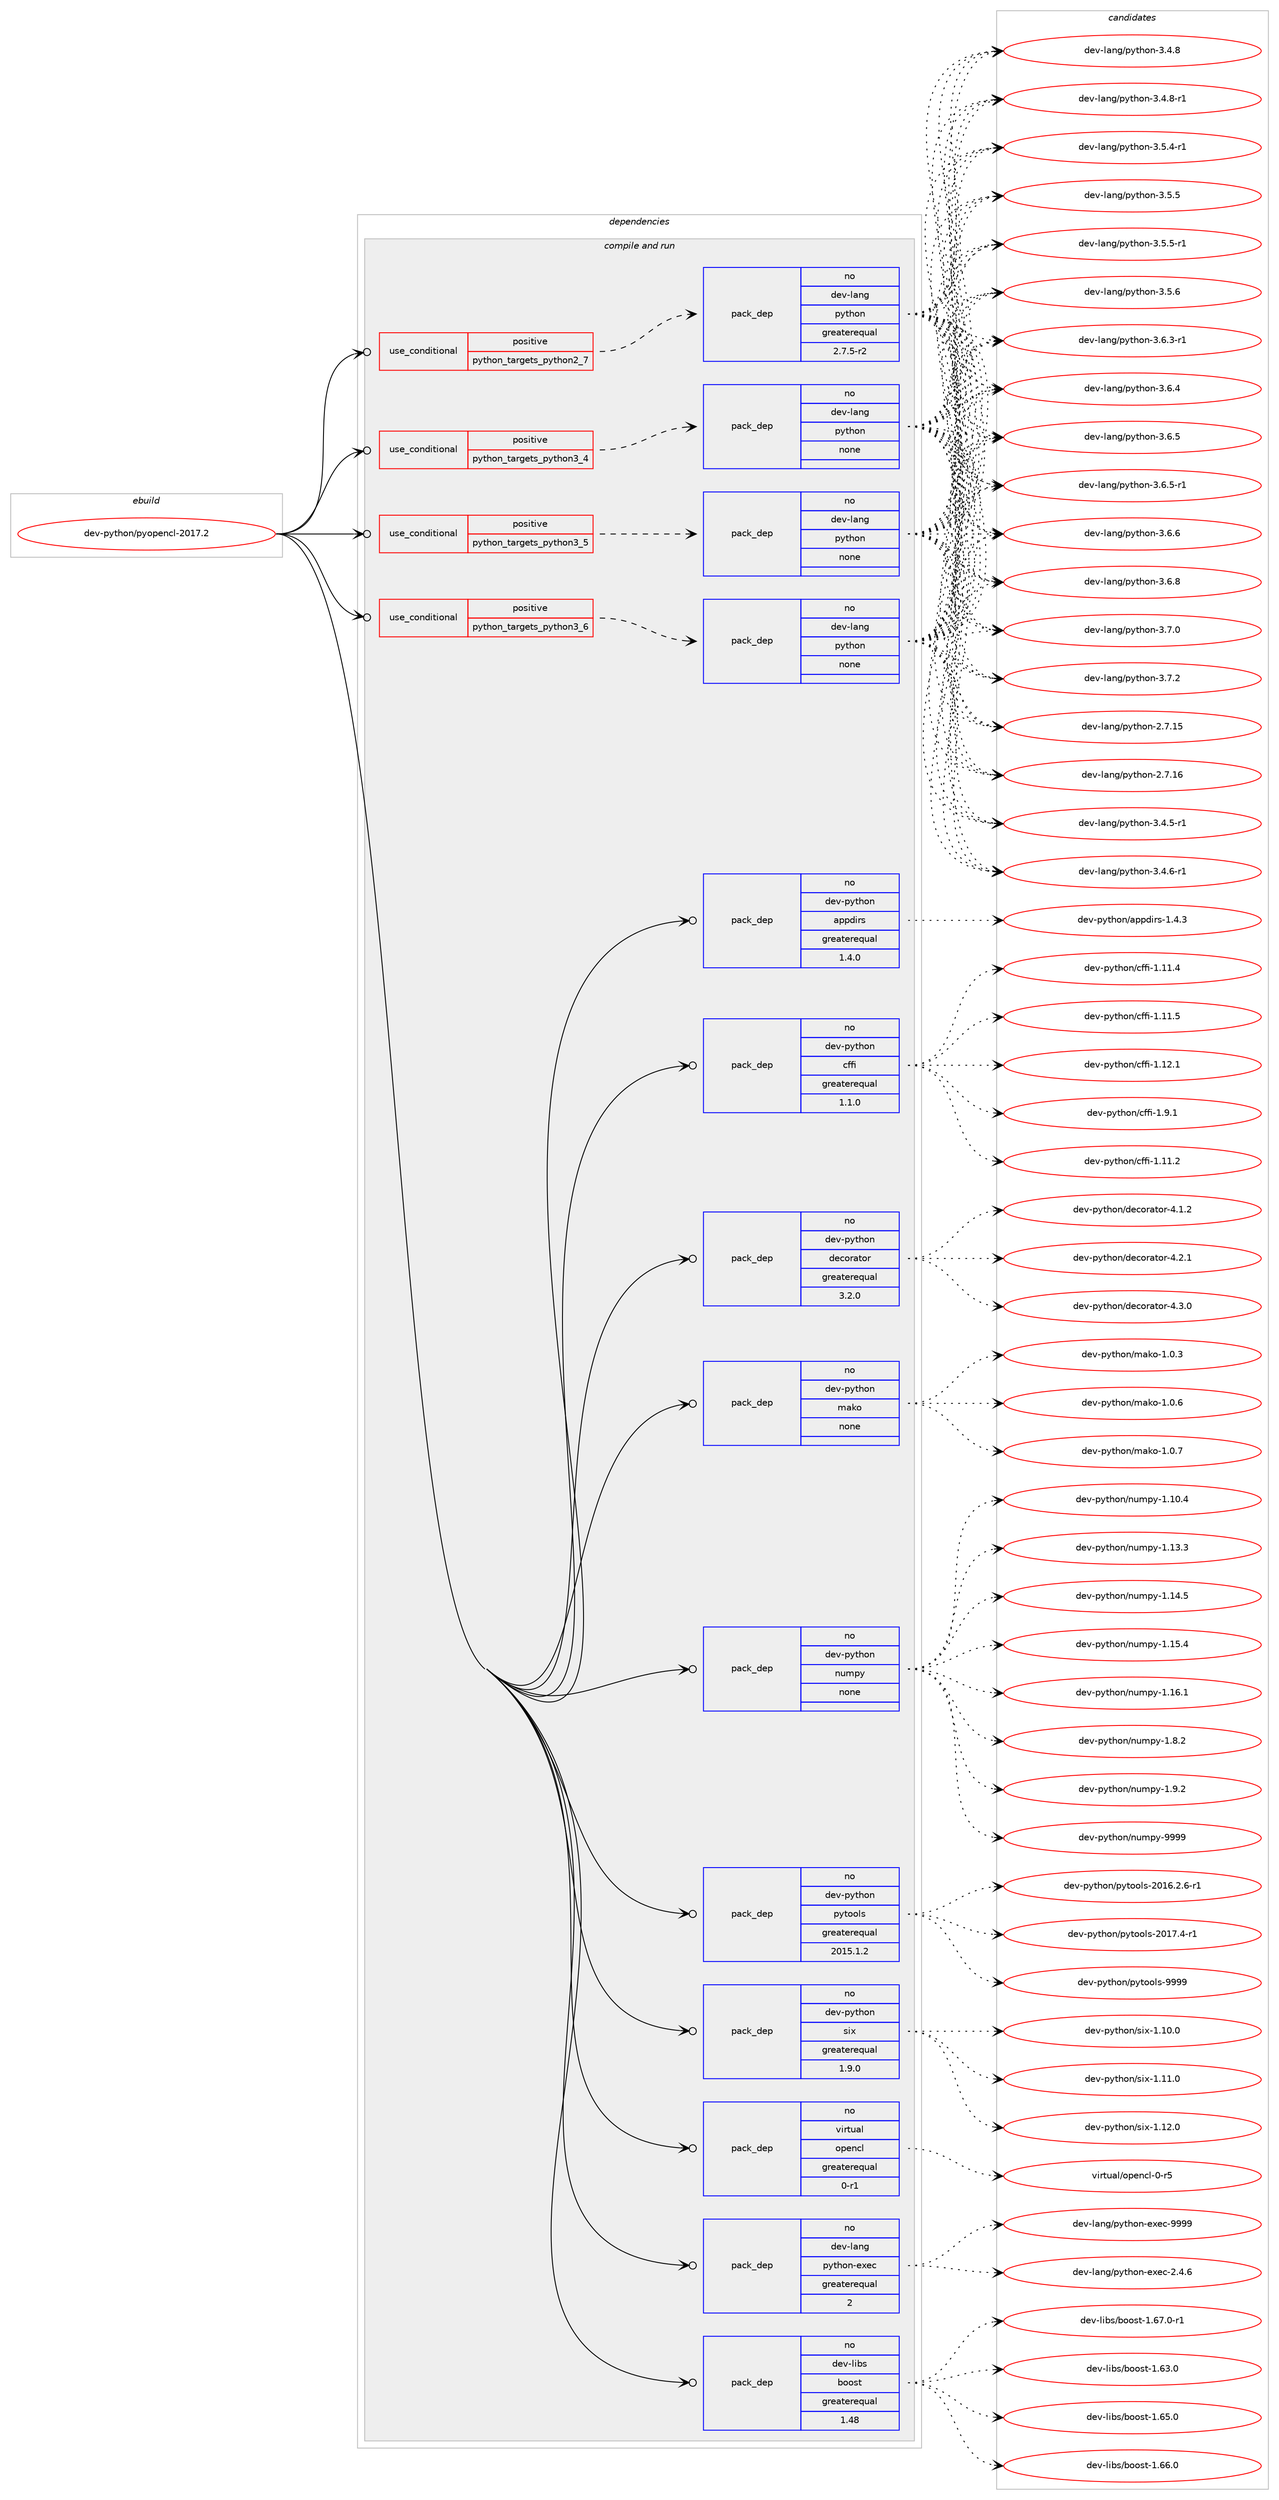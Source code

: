 digraph prolog {

# *************
# Graph options
# *************

newrank=true;
concentrate=true;
compound=true;
graph [rankdir=LR,fontname=Helvetica,fontsize=10,ranksep=1.5];#, ranksep=2.5, nodesep=0.2];
edge  [arrowhead=vee];
node  [fontname=Helvetica,fontsize=10];

# **********
# The ebuild
# **********

subgraph cluster_leftcol {
color=gray;
rank=same;
label=<<i>ebuild</i>>;
id [label="dev-python/pyopencl-2017.2", color=red, width=4, href="../dev-python/pyopencl-2017.2.svg"];
}

# ****************
# The dependencies
# ****************

subgraph cluster_midcol {
color=gray;
label=<<i>dependencies</i>>;
subgraph cluster_compile {
fillcolor="#eeeeee";
style=filled;
label=<<i>compile</i>>;
}
subgraph cluster_compileandrun {
fillcolor="#eeeeee";
style=filled;
label=<<i>compile and run</i>>;
subgraph cond381338 {
dependency1430862 [label=<<TABLE BORDER="0" CELLBORDER="1" CELLSPACING="0" CELLPADDING="4"><TR><TD ROWSPAN="3" CELLPADDING="10">use_conditional</TD></TR><TR><TD>positive</TD></TR><TR><TD>python_targets_python2_7</TD></TR></TABLE>>, shape=none, color=red];
subgraph pack1026201 {
dependency1430863 [label=<<TABLE BORDER="0" CELLBORDER="1" CELLSPACING="0" CELLPADDING="4" WIDTH="220"><TR><TD ROWSPAN="6" CELLPADDING="30">pack_dep</TD></TR><TR><TD WIDTH="110">no</TD></TR><TR><TD>dev-lang</TD></TR><TR><TD>python</TD></TR><TR><TD>greaterequal</TD></TR><TR><TD>2.7.5-r2</TD></TR></TABLE>>, shape=none, color=blue];
}
dependency1430862:e -> dependency1430863:w [weight=20,style="dashed",arrowhead="vee"];
}
id:e -> dependency1430862:w [weight=20,style="solid",arrowhead="odotvee"];
subgraph cond381339 {
dependency1430864 [label=<<TABLE BORDER="0" CELLBORDER="1" CELLSPACING="0" CELLPADDING="4"><TR><TD ROWSPAN="3" CELLPADDING="10">use_conditional</TD></TR><TR><TD>positive</TD></TR><TR><TD>python_targets_python3_4</TD></TR></TABLE>>, shape=none, color=red];
subgraph pack1026202 {
dependency1430865 [label=<<TABLE BORDER="0" CELLBORDER="1" CELLSPACING="0" CELLPADDING="4" WIDTH="220"><TR><TD ROWSPAN="6" CELLPADDING="30">pack_dep</TD></TR><TR><TD WIDTH="110">no</TD></TR><TR><TD>dev-lang</TD></TR><TR><TD>python</TD></TR><TR><TD>none</TD></TR><TR><TD></TD></TR></TABLE>>, shape=none, color=blue];
}
dependency1430864:e -> dependency1430865:w [weight=20,style="dashed",arrowhead="vee"];
}
id:e -> dependency1430864:w [weight=20,style="solid",arrowhead="odotvee"];
subgraph cond381340 {
dependency1430866 [label=<<TABLE BORDER="0" CELLBORDER="1" CELLSPACING="0" CELLPADDING="4"><TR><TD ROWSPAN="3" CELLPADDING="10">use_conditional</TD></TR><TR><TD>positive</TD></TR><TR><TD>python_targets_python3_5</TD></TR></TABLE>>, shape=none, color=red];
subgraph pack1026203 {
dependency1430867 [label=<<TABLE BORDER="0" CELLBORDER="1" CELLSPACING="0" CELLPADDING="4" WIDTH="220"><TR><TD ROWSPAN="6" CELLPADDING="30">pack_dep</TD></TR><TR><TD WIDTH="110">no</TD></TR><TR><TD>dev-lang</TD></TR><TR><TD>python</TD></TR><TR><TD>none</TD></TR><TR><TD></TD></TR></TABLE>>, shape=none, color=blue];
}
dependency1430866:e -> dependency1430867:w [weight=20,style="dashed",arrowhead="vee"];
}
id:e -> dependency1430866:w [weight=20,style="solid",arrowhead="odotvee"];
subgraph cond381341 {
dependency1430868 [label=<<TABLE BORDER="0" CELLBORDER="1" CELLSPACING="0" CELLPADDING="4"><TR><TD ROWSPAN="3" CELLPADDING="10">use_conditional</TD></TR><TR><TD>positive</TD></TR><TR><TD>python_targets_python3_6</TD></TR></TABLE>>, shape=none, color=red];
subgraph pack1026204 {
dependency1430869 [label=<<TABLE BORDER="0" CELLBORDER="1" CELLSPACING="0" CELLPADDING="4" WIDTH="220"><TR><TD ROWSPAN="6" CELLPADDING="30">pack_dep</TD></TR><TR><TD WIDTH="110">no</TD></TR><TR><TD>dev-lang</TD></TR><TR><TD>python</TD></TR><TR><TD>none</TD></TR><TR><TD></TD></TR></TABLE>>, shape=none, color=blue];
}
dependency1430868:e -> dependency1430869:w [weight=20,style="dashed",arrowhead="vee"];
}
id:e -> dependency1430868:w [weight=20,style="solid",arrowhead="odotvee"];
subgraph pack1026205 {
dependency1430870 [label=<<TABLE BORDER="0" CELLBORDER="1" CELLSPACING="0" CELLPADDING="4" WIDTH="220"><TR><TD ROWSPAN="6" CELLPADDING="30">pack_dep</TD></TR><TR><TD WIDTH="110">no</TD></TR><TR><TD>dev-lang</TD></TR><TR><TD>python-exec</TD></TR><TR><TD>greaterequal</TD></TR><TR><TD>2</TD></TR></TABLE>>, shape=none, color=blue];
}
id:e -> dependency1430870:w [weight=20,style="solid",arrowhead="odotvee"];
subgraph pack1026206 {
dependency1430871 [label=<<TABLE BORDER="0" CELLBORDER="1" CELLSPACING="0" CELLPADDING="4" WIDTH="220"><TR><TD ROWSPAN="6" CELLPADDING="30">pack_dep</TD></TR><TR><TD WIDTH="110">no</TD></TR><TR><TD>dev-libs</TD></TR><TR><TD>boost</TD></TR><TR><TD>greaterequal</TD></TR><TR><TD>1.48</TD></TR></TABLE>>, shape=none, color=blue];
}
id:e -> dependency1430871:w [weight=20,style="solid",arrowhead="odotvee"];
subgraph pack1026207 {
dependency1430872 [label=<<TABLE BORDER="0" CELLBORDER="1" CELLSPACING="0" CELLPADDING="4" WIDTH="220"><TR><TD ROWSPAN="6" CELLPADDING="30">pack_dep</TD></TR><TR><TD WIDTH="110">no</TD></TR><TR><TD>dev-python</TD></TR><TR><TD>appdirs</TD></TR><TR><TD>greaterequal</TD></TR><TR><TD>1.4.0</TD></TR></TABLE>>, shape=none, color=blue];
}
id:e -> dependency1430872:w [weight=20,style="solid",arrowhead="odotvee"];
subgraph pack1026208 {
dependency1430873 [label=<<TABLE BORDER="0" CELLBORDER="1" CELLSPACING="0" CELLPADDING="4" WIDTH="220"><TR><TD ROWSPAN="6" CELLPADDING="30">pack_dep</TD></TR><TR><TD WIDTH="110">no</TD></TR><TR><TD>dev-python</TD></TR><TR><TD>cffi</TD></TR><TR><TD>greaterequal</TD></TR><TR><TD>1.1.0</TD></TR></TABLE>>, shape=none, color=blue];
}
id:e -> dependency1430873:w [weight=20,style="solid",arrowhead="odotvee"];
subgraph pack1026209 {
dependency1430874 [label=<<TABLE BORDER="0" CELLBORDER="1" CELLSPACING="0" CELLPADDING="4" WIDTH="220"><TR><TD ROWSPAN="6" CELLPADDING="30">pack_dep</TD></TR><TR><TD WIDTH="110">no</TD></TR><TR><TD>dev-python</TD></TR><TR><TD>decorator</TD></TR><TR><TD>greaterequal</TD></TR><TR><TD>3.2.0</TD></TR></TABLE>>, shape=none, color=blue];
}
id:e -> dependency1430874:w [weight=20,style="solid",arrowhead="odotvee"];
subgraph pack1026210 {
dependency1430875 [label=<<TABLE BORDER="0" CELLBORDER="1" CELLSPACING="0" CELLPADDING="4" WIDTH="220"><TR><TD ROWSPAN="6" CELLPADDING="30">pack_dep</TD></TR><TR><TD WIDTH="110">no</TD></TR><TR><TD>dev-python</TD></TR><TR><TD>mako</TD></TR><TR><TD>none</TD></TR><TR><TD></TD></TR></TABLE>>, shape=none, color=blue];
}
id:e -> dependency1430875:w [weight=20,style="solid",arrowhead="odotvee"];
subgraph pack1026211 {
dependency1430876 [label=<<TABLE BORDER="0" CELLBORDER="1" CELLSPACING="0" CELLPADDING="4" WIDTH="220"><TR><TD ROWSPAN="6" CELLPADDING="30">pack_dep</TD></TR><TR><TD WIDTH="110">no</TD></TR><TR><TD>dev-python</TD></TR><TR><TD>numpy</TD></TR><TR><TD>none</TD></TR><TR><TD></TD></TR></TABLE>>, shape=none, color=blue];
}
id:e -> dependency1430876:w [weight=20,style="solid",arrowhead="odotvee"];
subgraph pack1026212 {
dependency1430877 [label=<<TABLE BORDER="0" CELLBORDER="1" CELLSPACING="0" CELLPADDING="4" WIDTH="220"><TR><TD ROWSPAN="6" CELLPADDING="30">pack_dep</TD></TR><TR><TD WIDTH="110">no</TD></TR><TR><TD>dev-python</TD></TR><TR><TD>pytools</TD></TR><TR><TD>greaterequal</TD></TR><TR><TD>2015.1.2</TD></TR></TABLE>>, shape=none, color=blue];
}
id:e -> dependency1430877:w [weight=20,style="solid",arrowhead="odotvee"];
subgraph pack1026213 {
dependency1430878 [label=<<TABLE BORDER="0" CELLBORDER="1" CELLSPACING="0" CELLPADDING="4" WIDTH="220"><TR><TD ROWSPAN="6" CELLPADDING="30">pack_dep</TD></TR><TR><TD WIDTH="110">no</TD></TR><TR><TD>dev-python</TD></TR><TR><TD>six</TD></TR><TR><TD>greaterequal</TD></TR><TR><TD>1.9.0</TD></TR></TABLE>>, shape=none, color=blue];
}
id:e -> dependency1430878:w [weight=20,style="solid",arrowhead="odotvee"];
subgraph pack1026214 {
dependency1430879 [label=<<TABLE BORDER="0" CELLBORDER="1" CELLSPACING="0" CELLPADDING="4" WIDTH="220"><TR><TD ROWSPAN="6" CELLPADDING="30">pack_dep</TD></TR><TR><TD WIDTH="110">no</TD></TR><TR><TD>virtual</TD></TR><TR><TD>opencl</TD></TR><TR><TD>greaterequal</TD></TR><TR><TD>0-r1</TD></TR></TABLE>>, shape=none, color=blue];
}
id:e -> dependency1430879:w [weight=20,style="solid",arrowhead="odotvee"];
}
subgraph cluster_run {
fillcolor="#eeeeee";
style=filled;
label=<<i>run</i>>;
}
}

# **************
# The candidates
# **************

subgraph cluster_choices {
rank=same;
color=gray;
label=<<i>candidates</i>>;

subgraph choice1026201 {
color=black;
nodesep=1;
choice10010111845108971101034711212111610411111045504655464953 [label="dev-lang/python-2.7.15", color=red, width=4,href="../dev-lang/python-2.7.15.svg"];
choice10010111845108971101034711212111610411111045504655464954 [label="dev-lang/python-2.7.16", color=red, width=4,href="../dev-lang/python-2.7.16.svg"];
choice1001011184510897110103471121211161041111104551465246534511449 [label="dev-lang/python-3.4.5-r1", color=red, width=4,href="../dev-lang/python-3.4.5-r1.svg"];
choice1001011184510897110103471121211161041111104551465246544511449 [label="dev-lang/python-3.4.6-r1", color=red, width=4,href="../dev-lang/python-3.4.6-r1.svg"];
choice100101118451089711010347112121116104111110455146524656 [label="dev-lang/python-3.4.8", color=red, width=4,href="../dev-lang/python-3.4.8.svg"];
choice1001011184510897110103471121211161041111104551465246564511449 [label="dev-lang/python-3.4.8-r1", color=red, width=4,href="../dev-lang/python-3.4.8-r1.svg"];
choice1001011184510897110103471121211161041111104551465346524511449 [label="dev-lang/python-3.5.4-r1", color=red, width=4,href="../dev-lang/python-3.5.4-r1.svg"];
choice100101118451089711010347112121116104111110455146534653 [label="dev-lang/python-3.5.5", color=red, width=4,href="../dev-lang/python-3.5.5.svg"];
choice1001011184510897110103471121211161041111104551465346534511449 [label="dev-lang/python-3.5.5-r1", color=red, width=4,href="../dev-lang/python-3.5.5-r1.svg"];
choice100101118451089711010347112121116104111110455146534654 [label="dev-lang/python-3.5.6", color=red, width=4,href="../dev-lang/python-3.5.6.svg"];
choice1001011184510897110103471121211161041111104551465446514511449 [label="dev-lang/python-3.6.3-r1", color=red, width=4,href="../dev-lang/python-3.6.3-r1.svg"];
choice100101118451089711010347112121116104111110455146544652 [label="dev-lang/python-3.6.4", color=red, width=4,href="../dev-lang/python-3.6.4.svg"];
choice100101118451089711010347112121116104111110455146544653 [label="dev-lang/python-3.6.5", color=red, width=4,href="../dev-lang/python-3.6.5.svg"];
choice1001011184510897110103471121211161041111104551465446534511449 [label="dev-lang/python-3.6.5-r1", color=red, width=4,href="../dev-lang/python-3.6.5-r1.svg"];
choice100101118451089711010347112121116104111110455146544654 [label="dev-lang/python-3.6.6", color=red, width=4,href="../dev-lang/python-3.6.6.svg"];
choice100101118451089711010347112121116104111110455146544656 [label="dev-lang/python-3.6.8", color=red, width=4,href="../dev-lang/python-3.6.8.svg"];
choice100101118451089711010347112121116104111110455146554648 [label="dev-lang/python-3.7.0", color=red, width=4,href="../dev-lang/python-3.7.0.svg"];
choice100101118451089711010347112121116104111110455146554650 [label="dev-lang/python-3.7.2", color=red, width=4,href="../dev-lang/python-3.7.2.svg"];
dependency1430863:e -> choice10010111845108971101034711212111610411111045504655464953:w [style=dotted,weight="100"];
dependency1430863:e -> choice10010111845108971101034711212111610411111045504655464954:w [style=dotted,weight="100"];
dependency1430863:e -> choice1001011184510897110103471121211161041111104551465246534511449:w [style=dotted,weight="100"];
dependency1430863:e -> choice1001011184510897110103471121211161041111104551465246544511449:w [style=dotted,weight="100"];
dependency1430863:e -> choice100101118451089711010347112121116104111110455146524656:w [style=dotted,weight="100"];
dependency1430863:e -> choice1001011184510897110103471121211161041111104551465246564511449:w [style=dotted,weight="100"];
dependency1430863:e -> choice1001011184510897110103471121211161041111104551465346524511449:w [style=dotted,weight="100"];
dependency1430863:e -> choice100101118451089711010347112121116104111110455146534653:w [style=dotted,weight="100"];
dependency1430863:e -> choice1001011184510897110103471121211161041111104551465346534511449:w [style=dotted,weight="100"];
dependency1430863:e -> choice100101118451089711010347112121116104111110455146534654:w [style=dotted,weight="100"];
dependency1430863:e -> choice1001011184510897110103471121211161041111104551465446514511449:w [style=dotted,weight="100"];
dependency1430863:e -> choice100101118451089711010347112121116104111110455146544652:w [style=dotted,weight="100"];
dependency1430863:e -> choice100101118451089711010347112121116104111110455146544653:w [style=dotted,weight="100"];
dependency1430863:e -> choice1001011184510897110103471121211161041111104551465446534511449:w [style=dotted,weight="100"];
dependency1430863:e -> choice100101118451089711010347112121116104111110455146544654:w [style=dotted,weight="100"];
dependency1430863:e -> choice100101118451089711010347112121116104111110455146544656:w [style=dotted,weight="100"];
dependency1430863:e -> choice100101118451089711010347112121116104111110455146554648:w [style=dotted,weight="100"];
dependency1430863:e -> choice100101118451089711010347112121116104111110455146554650:w [style=dotted,weight="100"];
}
subgraph choice1026202 {
color=black;
nodesep=1;
choice10010111845108971101034711212111610411111045504655464953 [label="dev-lang/python-2.7.15", color=red, width=4,href="../dev-lang/python-2.7.15.svg"];
choice10010111845108971101034711212111610411111045504655464954 [label="dev-lang/python-2.7.16", color=red, width=4,href="../dev-lang/python-2.7.16.svg"];
choice1001011184510897110103471121211161041111104551465246534511449 [label="dev-lang/python-3.4.5-r1", color=red, width=4,href="../dev-lang/python-3.4.5-r1.svg"];
choice1001011184510897110103471121211161041111104551465246544511449 [label="dev-lang/python-3.4.6-r1", color=red, width=4,href="../dev-lang/python-3.4.6-r1.svg"];
choice100101118451089711010347112121116104111110455146524656 [label="dev-lang/python-3.4.8", color=red, width=4,href="../dev-lang/python-3.4.8.svg"];
choice1001011184510897110103471121211161041111104551465246564511449 [label="dev-lang/python-3.4.8-r1", color=red, width=4,href="../dev-lang/python-3.4.8-r1.svg"];
choice1001011184510897110103471121211161041111104551465346524511449 [label="dev-lang/python-3.5.4-r1", color=red, width=4,href="../dev-lang/python-3.5.4-r1.svg"];
choice100101118451089711010347112121116104111110455146534653 [label="dev-lang/python-3.5.5", color=red, width=4,href="../dev-lang/python-3.5.5.svg"];
choice1001011184510897110103471121211161041111104551465346534511449 [label="dev-lang/python-3.5.5-r1", color=red, width=4,href="../dev-lang/python-3.5.5-r1.svg"];
choice100101118451089711010347112121116104111110455146534654 [label="dev-lang/python-3.5.6", color=red, width=4,href="../dev-lang/python-3.5.6.svg"];
choice1001011184510897110103471121211161041111104551465446514511449 [label="dev-lang/python-3.6.3-r1", color=red, width=4,href="../dev-lang/python-3.6.3-r1.svg"];
choice100101118451089711010347112121116104111110455146544652 [label="dev-lang/python-3.6.4", color=red, width=4,href="../dev-lang/python-3.6.4.svg"];
choice100101118451089711010347112121116104111110455146544653 [label="dev-lang/python-3.6.5", color=red, width=4,href="../dev-lang/python-3.6.5.svg"];
choice1001011184510897110103471121211161041111104551465446534511449 [label="dev-lang/python-3.6.5-r1", color=red, width=4,href="../dev-lang/python-3.6.5-r1.svg"];
choice100101118451089711010347112121116104111110455146544654 [label="dev-lang/python-3.6.6", color=red, width=4,href="../dev-lang/python-3.6.6.svg"];
choice100101118451089711010347112121116104111110455146544656 [label="dev-lang/python-3.6.8", color=red, width=4,href="../dev-lang/python-3.6.8.svg"];
choice100101118451089711010347112121116104111110455146554648 [label="dev-lang/python-3.7.0", color=red, width=4,href="../dev-lang/python-3.7.0.svg"];
choice100101118451089711010347112121116104111110455146554650 [label="dev-lang/python-3.7.2", color=red, width=4,href="../dev-lang/python-3.7.2.svg"];
dependency1430865:e -> choice10010111845108971101034711212111610411111045504655464953:w [style=dotted,weight="100"];
dependency1430865:e -> choice10010111845108971101034711212111610411111045504655464954:w [style=dotted,weight="100"];
dependency1430865:e -> choice1001011184510897110103471121211161041111104551465246534511449:w [style=dotted,weight="100"];
dependency1430865:e -> choice1001011184510897110103471121211161041111104551465246544511449:w [style=dotted,weight="100"];
dependency1430865:e -> choice100101118451089711010347112121116104111110455146524656:w [style=dotted,weight="100"];
dependency1430865:e -> choice1001011184510897110103471121211161041111104551465246564511449:w [style=dotted,weight="100"];
dependency1430865:e -> choice1001011184510897110103471121211161041111104551465346524511449:w [style=dotted,weight="100"];
dependency1430865:e -> choice100101118451089711010347112121116104111110455146534653:w [style=dotted,weight="100"];
dependency1430865:e -> choice1001011184510897110103471121211161041111104551465346534511449:w [style=dotted,weight="100"];
dependency1430865:e -> choice100101118451089711010347112121116104111110455146534654:w [style=dotted,weight="100"];
dependency1430865:e -> choice1001011184510897110103471121211161041111104551465446514511449:w [style=dotted,weight="100"];
dependency1430865:e -> choice100101118451089711010347112121116104111110455146544652:w [style=dotted,weight="100"];
dependency1430865:e -> choice100101118451089711010347112121116104111110455146544653:w [style=dotted,weight="100"];
dependency1430865:e -> choice1001011184510897110103471121211161041111104551465446534511449:w [style=dotted,weight="100"];
dependency1430865:e -> choice100101118451089711010347112121116104111110455146544654:w [style=dotted,weight="100"];
dependency1430865:e -> choice100101118451089711010347112121116104111110455146544656:w [style=dotted,weight="100"];
dependency1430865:e -> choice100101118451089711010347112121116104111110455146554648:w [style=dotted,weight="100"];
dependency1430865:e -> choice100101118451089711010347112121116104111110455146554650:w [style=dotted,weight="100"];
}
subgraph choice1026203 {
color=black;
nodesep=1;
choice10010111845108971101034711212111610411111045504655464953 [label="dev-lang/python-2.7.15", color=red, width=4,href="../dev-lang/python-2.7.15.svg"];
choice10010111845108971101034711212111610411111045504655464954 [label="dev-lang/python-2.7.16", color=red, width=4,href="../dev-lang/python-2.7.16.svg"];
choice1001011184510897110103471121211161041111104551465246534511449 [label="dev-lang/python-3.4.5-r1", color=red, width=4,href="../dev-lang/python-3.4.5-r1.svg"];
choice1001011184510897110103471121211161041111104551465246544511449 [label="dev-lang/python-3.4.6-r1", color=red, width=4,href="../dev-lang/python-3.4.6-r1.svg"];
choice100101118451089711010347112121116104111110455146524656 [label="dev-lang/python-3.4.8", color=red, width=4,href="../dev-lang/python-3.4.8.svg"];
choice1001011184510897110103471121211161041111104551465246564511449 [label="dev-lang/python-3.4.8-r1", color=red, width=4,href="../dev-lang/python-3.4.8-r1.svg"];
choice1001011184510897110103471121211161041111104551465346524511449 [label="dev-lang/python-3.5.4-r1", color=red, width=4,href="../dev-lang/python-3.5.4-r1.svg"];
choice100101118451089711010347112121116104111110455146534653 [label="dev-lang/python-3.5.5", color=red, width=4,href="../dev-lang/python-3.5.5.svg"];
choice1001011184510897110103471121211161041111104551465346534511449 [label="dev-lang/python-3.5.5-r1", color=red, width=4,href="../dev-lang/python-3.5.5-r1.svg"];
choice100101118451089711010347112121116104111110455146534654 [label="dev-lang/python-3.5.6", color=red, width=4,href="../dev-lang/python-3.5.6.svg"];
choice1001011184510897110103471121211161041111104551465446514511449 [label="dev-lang/python-3.6.3-r1", color=red, width=4,href="../dev-lang/python-3.6.3-r1.svg"];
choice100101118451089711010347112121116104111110455146544652 [label="dev-lang/python-3.6.4", color=red, width=4,href="../dev-lang/python-3.6.4.svg"];
choice100101118451089711010347112121116104111110455146544653 [label="dev-lang/python-3.6.5", color=red, width=4,href="../dev-lang/python-3.6.5.svg"];
choice1001011184510897110103471121211161041111104551465446534511449 [label="dev-lang/python-3.6.5-r1", color=red, width=4,href="../dev-lang/python-3.6.5-r1.svg"];
choice100101118451089711010347112121116104111110455146544654 [label="dev-lang/python-3.6.6", color=red, width=4,href="../dev-lang/python-3.6.6.svg"];
choice100101118451089711010347112121116104111110455146544656 [label="dev-lang/python-3.6.8", color=red, width=4,href="../dev-lang/python-3.6.8.svg"];
choice100101118451089711010347112121116104111110455146554648 [label="dev-lang/python-3.7.0", color=red, width=4,href="../dev-lang/python-3.7.0.svg"];
choice100101118451089711010347112121116104111110455146554650 [label="dev-lang/python-3.7.2", color=red, width=4,href="../dev-lang/python-3.7.2.svg"];
dependency1430867:e -> choice10010111845108971101034711212111610411111045504655464953:w [style=dotted,weight="100"];
dependency1430867:e -> choice10010111845108971101034711212111610411111045504655464954:w [style=dotted,weight="100"];
dependency1430867:e -> choice1001011184510897110103471121211161041111104551465246534511449:w [style=dotted,weight="100"];
dependency1430867:e -> choice1001011184510897110103471121211161041111104551465246544511449:w [style=dotted,weight="100"];
dependency1430867:e -> choice100101118451089711010347112121116104111110455146524656:w [style=dotted,weight="100"];
dependency1430867:e -> choice1001011184510897110103471121211161041111104551465246564511449:w [style=dotted,weight="100"];
dependency1430867:e -> choice1001011184510897110103471121211161041111104551465346524511449:w [style=dotted,weight="100"];
dependency1430867:e -> choice100101118451089711010347112121116104111110455146534653:w [style=dotted,weight="100"];
dependency1430867:e -> choice1001011184510897110103471121211161041111104551465346534511449:w [style=dotted,weight="100"];
dependency1430867:e -> choice100101118451089711010347112121116104111110455146534654:w [style=dotted,weight="100"];
dependency1430867:e -> choice1001011184510897110103471121211161041111104551465446514511449:w [style=dotted,weight="100"];
dependency1430867:e -> choice100101118451089711010347112121116104111110455146544652:w [style=dotted,weight="100"];
dependency1430867:e -> choice100101118451089711010347112121116104111110455146544653:w [style=dotted,weight="100"];
dependency1430867:e -> choice1001011184510897110103471121211161041111104551465446534511449:w [style=dotted,weight="100"];
dependency1430867:e -> choice100101118451089711010347112121116104111110455146544654:w [style=dotted,weight="100"];
dependency1430867:e -> choice100101118451089711010347112121116104111110455146544656:w [style=dotted,weight="100"];
dependency1430867:e -> choice100101118451089711010347112121116104111110455146554648:w [style=dotted,weight="100"];
dependency1430867:e -> choice100101118451089711010347112121116104111110455146554650:w [style=dotted,weight="100"];
}
subgraph choice1026204 {
color=black;
nodesep=1;
choice10010111845108971101034711212111610411111045504655464953 [label="dev-lang/python-2.7.15", color=red, width=4,href="../dev-lang/python-2.7.15.svg"];
choice10010111845108971101034711212111610411111045504655464954 [label="dev-lang/python-2.7.16", color=red, width=4,href="../dev-lang/python-2.7.16.svg"];
choice1001011184510897110103471121211161041111104551465246534511449 [label="dev-lang/python-3.4.5-r1", color=red, width=4,href="../dev-lang/python-3.4.5-r1.svg"];
choice1001011184510897110103471121211161041111104551465246544511449 [label="dev-lang/python-3.4.6-r1", color=red, width=4,href="../dev-lang/python-3.4.6-r1.svg"];
choice100101118451089711010347112121116104111110455146524656 [label="dev-lang/python-3.4.8", color=red, width=4,href="../dev-lang/python-3.4.8.svg"];
choice1001011184510897110103471121211161041111104551465246564511449 [label="dev-lang/python-3.4.8-r1", color=red, width=4,href="../dev-lang/python-3.4.8-r1.svg"];
choice1001011184510897110103471121211161041111104551465346524511449 [label="dev-lang/python-3.5.4-r1", color=red, width=4,href="../dev-lang/python-3.5.4-r1.svg"];
choice100101118451089711010347112121116104111110455146534653 [label="dev-lang/python-3.5.5", color=red, width=4,href="../dev-lang/python-3.5.5.svg"];
choice1001011184510897110103471121211161041111104551465346534511449 [label="dev-lang/python-3.5.5-r1", color=red, width=4,href="../dev-lang/python-3.5.5-r1.svg"];
choice100101118451089711010347112121116104111110455146534654 [label="dev-lang/python-3.5.6", color=red, width=4,href="../dev-lang/python-3.5.6.svg"];
choice1001011184510897110103471121211161041111104551465446514511449 [label="dev-lang/python-3.6.3-r1", color=red, width=4,href="../dev-lang/python-3.6.3-r1.svg"];
choice100101118451089711010347112121116104111110455146544652 [label="dev-lang/python-3.6.4", color=red, width=4,href="../dev-lang/python-3.6.4.svg"];
choice100101118451089711010347112121116104111110455146544653 [label="dev-lang/python-3.6.5", color=red, width=4,href="../dev-lang/python-3.6.5.svg"];
choice1001011184510897110103471121211161041111104551465446534511449 [label="dev-lang/python-3.6.5-r1", color=red, width=4,href="../dev-lang/python-3.6.5-r1.svg"];
choice100101118451089711010347112121116104111110455146544654 [label="dev-lang/python-3.6.6", color=red, width=4,href="../dev-lang/python-3.6.6.svg"];
choice100101118451089711010347112121116104111110455146544656 [label="dev-lang/python-3.6.8", color=red, width=4,href="../dev-lang/python-3.6.8.svg"];
choice100101118451089711010347112121116104111110455146554648 [label="dev-lang/python-3.7.0", color=red, width=4,href="../dev-lang/python-3.7.0.svg"];
choice100101118451089711010347112121116104111110455146554650 [label="dev-lang/python-3.7.2", color=red, width=4,href="../dev-lang/python-3.7.2.svg"];
dependency1430869:e -> choice10010111845108971101034711212111610411111045504655464953:w [style=dotted,weight="100"];
dependency1430869:e -> choice10010111845108971101034711212111610411111045504655464954:w [style=dotted,weight="100"];
dependency1430869:e -> choice1001011184510897110103471121211161041111104551465246534511449:w [style=dotted,weight="100"];
dependency1430869:e -> choice1001011184510897110103471121211161041111104551465246544511449:w [style=dotted,weight="100"];
dependency1430869:e -> choice100101118451089711010347112121116104111110455146524656:w [style=dotted,weight="100"];
dependency1430869:e -> choice1001011184510897110103471121211161041111104551465246564511449:w [style=dotted,weight="100"];
dependency1430869:e -> choice1001011184510897110103471121211161041111104551465346524511449:w [style=dotted,weight="100"];
dependency1430869:e -> choice100101118451089711010347112121116104111110455146534653:w [style=dotted,weight="100"];
dependency1430869:e -> choice1001011184510897110103471121211161041111104551465346534511449:w [style=dotted,weight="100"];
dependency1430869:e -> choice100101118451089711010347112121116104111110455146534654:w [style=dotted,weight="100"];
dependency1430869:e -> choice1001011184510897110103471121211161041111104551465446514511449:w [style=dotted,weight="100"];
dependency1430869:e -> choice100101118451089711010347112121116104111110455146544652:w [style=dotted,weight="100"];
dependency1430869:e -> choice100101118451089711010347112121116104111110455146544653:w [style=dotted,weight="100"];
dependency1430869:e -> choice1001011184510897110103471121211161041111104551465446534511449:w [style=dotted,weight="100"];
dependency1430869:e -> choice100101118451089711010347112121116104111110455146544654:w [style=dotted,weight="100"];
dependency1430869:e -> choice100101118451089711010347112121116104111110455146544656:w [style=dotted,weight="100"];
dependency1430869:e -> choice100101118451089711010347112121116104111110455146554648:w [style=dotted,weight="100"];
dependency1430869:e -> choice100101118451089711010347112121116104111110455146554650:w [style=dotted,weight="100"];
}
subgraph choice1026205 {
color=black;
nodesep=1;
choice1001011184510897110103471121211161041111104510112010199455046524654 [label="dev-lang/python-exec-2.4.6", color=red, width=4,href="../dev-lang/python-exec-2.4.6.svg"];
choice10010111845108971101034711212111610411111045101120101994557575757 [label="dev-lang/python-exec-9999", color=red, width=4,href="../dev-lang/python-exec-9999.svg"];
dependency1430870:e -> choice1001011184510897110103471121211161041111104510112010199455046524654:w [style=dotted,weight="100"];
dependency1430870:e -> choice10010111845108971101034711212111610411111045101120101994557575757:w [style=dotted,weight="100"];
}
subgraph choice1026206 {
color=black;
nodesep=1;
choice1001011184510810598115479811111111511645494654514648 [label="dev-libs/boost-1.63.0", color=red, width=4,href="../dev-libs/boost-1.63.0.svg"];
choice1001011184510810598115479811111111511645494654534648 [label="dev-libs/boost-1.65.0", color=red, width=4,href="../dev-libs/boost-1.65.0.svg"];
choice1001011184510810598115479811111111511645494654544648 [label="dev-libs/boost-1.66.0", color=red, width=4,href="../dev-libs/boost-1.66.0.svg"];
choice10010111845108105981154798111111115116454946545546484511449 [label="dev-libs/boost-1.67.0-r1", color=red, width=4,href="../dev-libs/boost-1.67.0-r1.svg"];
dependency1430871:e -> choice1001011184510810598115479811111111511645494654514648:w [style=dotted,weight="100"];
dependency1430871:e -> choice1001011184510810598115479811111111511645494654534648:w [style=dotted,weight="100"];
dependency1430871:e -> choice1001011184510810598115479811111111511645494654544648:w [style=dotted,weight="100"];
dependency1430871:e -> choice10010111845108105981154798111111115116454946545546484511449:w [style=dotted,weight="100"];
}
subgraph choice1026207 {
color=black;
nodesep=1;
choice100101118451121211161041111104797112112100105114115454946524651 [label="dev-python/appdirs-1.4.3", color=red, width=4,href="../dev-python/appdirs-1.4.3.svg"];
dependency1430872:e -> choice100101118451121211161041111104797112112100105114115454946524651:w [style=dotted,weight="100"];
}
subgraph choice1026208 {
color=black;
nodesep=1;
choice10010111845112121116104111110479910210210545494649494650 [label="dev-python/cffi-1.11.2", color=red, width=4,href="../dev-python/cffi-1.11.2.svg"];
choice10010111845112121116104111110479910210210545494649494652 [label="dev-python/cffi-1.11.4", color=red, width=4,href="../dev-python/cffi-1.11.4.svg"];
choice10010111845112121116104111110479910210210545494649494653 [label="dev-python/cffi-1.11.5", color=red, width=4,href="../dev-python/cffi-1.11.5.svg"];
choice10010111845112121116104111110479910210210545494649504649 [label="dev-python/cffi-1.12.1", color=red, width=4,href="../dev-python/cffi-1.12.1.svg"];
choice100101118451121211161041111104799102102105454946574649 [label="dev-python/cffi-1.9.1", color=red, width=4,href="../dev-python/cffi-1.9.1.svg"];
dependency1430873:e -> choice10010111845112121116104111110479910210210545494649494650:w [style=dotted,weight="100"];
dependency1430873:e -> choice10010111845112121116104111110479910210210545494649494652:w [style=dotted,weight="100"];
dependency1430873:e -> choice10010111845112121116104111110479910210210545494649494653:w [style=dotted,weight="100"];
dependency1430873:e -> choice10010111845112121116104111110479910210210545494649504649:w [style=dotted,weight="100"];
dependency1430873:e -> choice100101118451121211161041111104799102102105454946574649:w [style=dotted,weight="100"];
}
subgraph choice1026209 {
color=black;
nodesep=1;
choice10010111845112121116104111110471001019911111497116111114455246494650 [label="dev-python/decorator-4.1.2", color=red, width=4,href="../dev-python/decorator-4.1.2.svg"];
choice10010111845112121116104111110471001019911111497116111114455246504649 [label="dev-python/decorator-4.2.1", color=red, width=4,href="../dev-python/decorator-4.2.1.svg"];
choice10010111845112121116104111110471001019911111497116111114455246514648 [label="dev-python/decorator-4.3.0", color=red, width=4,href="../dev-python/decorator-4.3.0.svg"];
dependency1430874:e -> choice10010111845112121116104111110471001019911111497116111114455246494650:w [style=dotted,weight="100"];
dependency1430874:e -> choice10010111845112121116104111110471001019911111497116111114455246504649:w [style=dotted,weight="100"];
dependency1430874:e -> choice10010111845112121116104111110471001019911111497116111114455246514648:w [style=dotted,weight="100"];
}
subgraph choice1026210 {
color=black;
nodesep=1;
choice100101118451121211161041111104710997107111454946484651 [label="dev-python/mako-1.0.3", color=red, width=4,href="../dev-python/mako-1.0.3.svg"];
choice100101118451121211161041111104710997107111454946484654 [label="dev-python/mako-1.0.6", color=red, width=4,href="../dev-python/mako-1.0.6.svg"];
choice100101118451121211161041111104710997107111454946484655 [label="dev-python/mako-1.0.7", color=red, width=4,href="../dev-python/mako-1.0.7.svg"];
dependency1430875:e -> choice100101118451121211161041111104710997107111454946484651:w [style=dotted,weight="100"];
dependency1430875:e -> choice100101118451121211161041111104710997107111454946484654:w [style=dotted,weight="100"];
dependency1430875:e -> choice100101118451121211161041111104710997107111454946484655:w [style=dotted,weight="100"];
}
subgraph choice1026211 {
color=black;
nodesep=1;
choice100101118451121211161041111104711011710911212145494649484652 [label="dev-python/numpy-1.10.4", color=red, width=4,href="../dev-python/numpy-1.10.4.svg"];
choice100101118451121211161041111104711011710911212145494649514651 [label="dev-python/numpy-1.13.3", color=red, width=4,href="../dev-python/numpy-1.13.3.svg"];
choice100101118451121211161041111104711011710911212145494649524653 [label="dev-python/numpy-1.14.5", color=red, width=4,href="../dev-python/numpy-1.14.5.svg"];
choice100101118451121211161041111104711011710911212145494649534652 [label="dev-python/numpy-1.15.4", color=red, width=4,href="../dev-python/numpy-1.15.4.svg"];
choice100101118451121211161041111104711011710911212145494649544649 [label="dev-python/numpy-1.16.1", color=red, width=4,href="../dev-python/numpy-1.16.1.svg"];
choice1001011184511212111610411111047110117109112121454946564650 [label="dev-python/numpy-1.8.2", color=red, width=4,href="../dev-python/numpy-1.8.2.svg"];
choice1001011184511212111610411111047110117109112121454946574650 [label="dev-python/numpy-1.9.2", color=red, width=4,href="../dev-python/numpy-1.9.2.svg"];
choice10010111845112121116104111110471101171091121214557575757 [label="dev-python/numpy-9999", color=red, width=4,href="../dev-python/numpy-9999.svg"];
dependency1430876:e -> choice100101118451121211161041111104711011710911212145494649484652:w [style=dotted,weight="100"];
dependency1430876:e -> choice100101118451121211161041111104711011710911212145494649514651:w [style=dotted,weight="100"];
dependency1430876:e -> choice100101118451121211161041111104711011710911212145494649524653:w [style=dotted,weight="100"];
dependency1430876:e -> choice100101118451121211161041111104711011710911212145494649534652:w [style=dotted,weight="100"];
dependency1430876:e -> choice100101118451121211161041111104711011710911212145494649544649:w [style=dotted,weight="100"];
dependency1430876:e -> choice1001011184511212111610411111047110117109112121454946564650:w [style=dotted,weight="100"];
dependency1430876:e -> choice1001011184511212111610411111047110117109112121454946574650:w [style=dotted,weight="100"];
dependency1430876:e -> choice10010111845112121116104111110471101171091121214557575757:w [style=dotted,weight="100"];
}
subgraph choice1026212 {
color=black;
nodesep=1;
choice10010111845112121116104111110471121211161111111081154550484954465046544511449 [label="dev-python/pytools-2016.2.6-r1", color=red, width=4,href="../dev-python/pytools-2016.2.6-r1.svg"];
choice1001011184511212111610411111047112121116111111108115455048495546524511449 [label="dev-python/pytools-2017.4-r1", color=red, width=4,href="../dev-python/pytools-2017.4-r1.svg"];
choice10010111845112121116104111110471121211161111111081154557575757 [label="dev-python/pytools-9999", color=red, width=4,href="../dev-python/pytools-9999.svg"];
dependency1430877:e -> choice10010111845112121116104111110471121211161111111081154550484954465046544511449:w [style=dotted,weight="100"];
dependency1430877:e -> choice1001011184511212111610411111047112121116111111108115455048495546524511449:w [style=dotted,weight="100"];
dependency1430877:e -> choice10010111845112121116104111110471121211161111111081154557575757:w [style=dotted,weight="100"];
}
subgraph choice1026213 {
color=black;
nodesep=1;
choice100101118451121211161041111104711510512045494649484648 [label="dev-python/six-1.10.0", color=red, width=4,href="../dev-python/six-1.10.0.svg"];
choice100101118451121211161041111104711510512045494649494648 [label="dev-python/six-1.11.0", color=red, width=4,href="../dev-python/six-1.11.0.svg"];
choice100101118451121211161041111104711510512045494649504648 [label="dev-python/six-1.12.0", color=red, width=4,href="../dev-python/six-1.12.0.svg"];
dependency1430878:e -> choice100101118451121211161041111104711510512045494649484648:w [style=dotted,weight="100"];
dependency1430878:e -> choice100101118451121211161041111104711510512045494649494648:w [style=dotted,weight="100"];
dependency1430878:e -> choice100101118451121211161041111104711510512045494649504648:w [style=dotted,weight="100"];
}
subgraph choice1026214 {
color=black;
nodesep=1;
choice11810511411611797108471111121011109910845484511453 [label="virtual/opencl-0-r5", color=red, width=4,href="../virtual/opencl-0-r5.svg"];
dependency1430879:e -> choice11810511411611797108471111121011109910845484511453:w [style=dotted,weight="100"];
}
}

}

